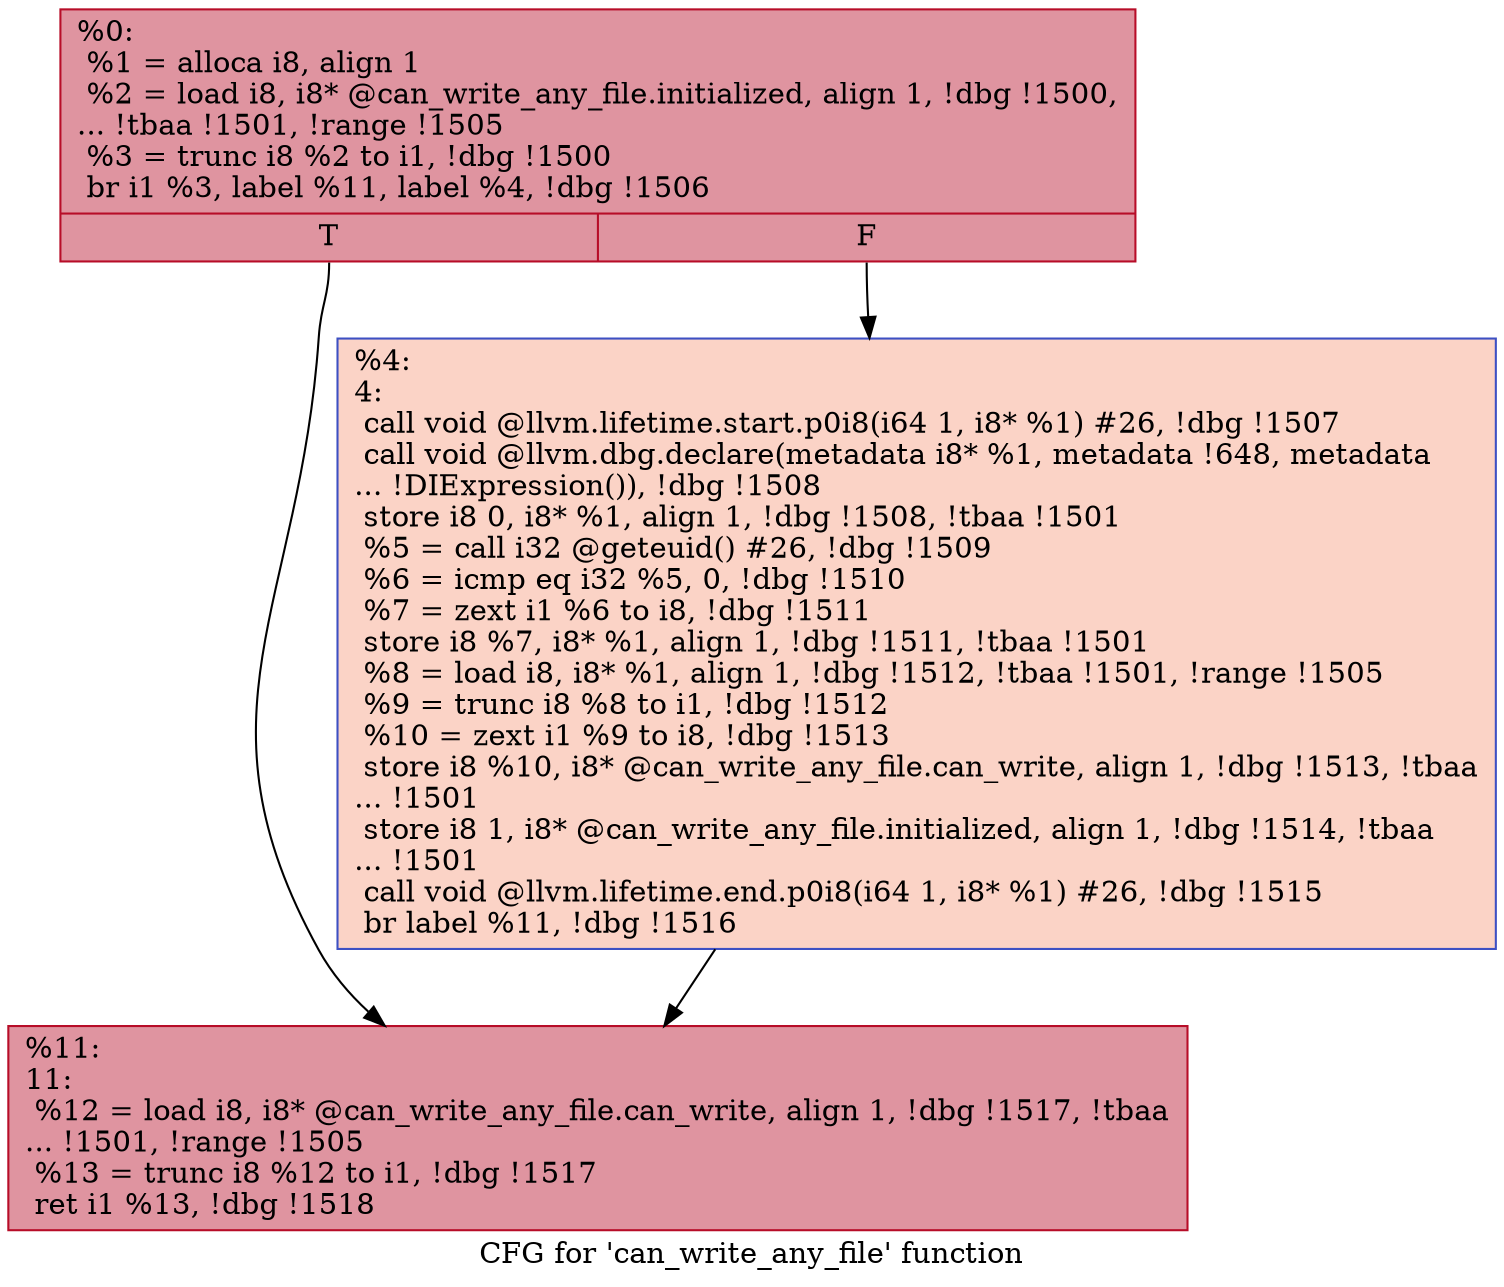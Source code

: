 digraph "CFG for 'can_write_any_file' function" {
	label="CFG for 'can_write_any_file' function";

	Node0x1697fe0 [shape=record,color="#b70d28ff", style=filled, fillcolor="#b70d2870",label="{%0:\l  %1 = alloca i8, align 1\l  %2 = load i8, i8* @can_write_any_file.initialized, align 1, !dbg !1500,\l... !tbaa !1501, !range !1505\l  %3 = trunc i8 %2 to i1, !dbg !1500\l  br i1 %3, label %11, label %4, !dbg !1506\l|{<s0>T|<s1>F}}"];
	Node0x1697fe0:s0 -> Node0x1698080;
	Node0x1697fe0:s1 -> Node0x1698030;
	Node0x1698030 [shape=record,color="#3d50c3ff", style=filled, fillcolor="#f59c7d70",label="{%4:\l4:                                                \l  call void @llvm.lifetime.start.p0i8(i64 1, i8* %1) #26, !dbg !1507\l  call void @llvm.dbg.declare(metadata i8* %1, metadata !648, metadata\l... !DIExpression()), !dbg !1508\l  store i8 0, i8* %1, align 1, !dbg !1508, !tbaa !1501\l  %5 = call i32 @geteuid() #26, !dbg !1509\l  %6 = icmp eq i32 %5, 0, !dbg !1510\l  %7 = zext i1 %6 to i8, !dbg !1511\l  store i8 %7, i8* %1, align 1, !dbg !1511, !tbaa !1501\l  %8 = load i8, i8* %1, align 1, !dbg !1512, !tbaa !1501, !range !1505\l  %9 = trunc i8 %8 to i1, !dbg !1512\l  %10 = zext i1 %9 to i8, !dbg !1513\l  store i8 %10, i8* @can_write_any_file.can_write, align 1, !dbg !1513, !tbaa\l... !1501\l  store i8 1, i8* @can_write_any_file.initialized, align 1, !dbg !1514, !tbaa\l... !1501\l  call void @llvm.lifetime.end.p0i8(i64 1, i8* %1) #26, !dbg !1515\l  br label %11, !dbg !1516\l}"];
	Node0x1698030 -> Node0x1698080;
	Node0x1698080 [shape=record,color="#b70d28ff", style=filled, fillcolor="#b70d2870",label="{%11:\l11:                                               \l  %12 = load i8, i8* @can_write_any_file.can_write, align 1, !dbg !1517, !tbaa\l... !1501, !range !1505\l  %13 = trunc i8 %12 to i1, !dbg !1517\l  ret i1 %13, !dbg !1518\l}"];
}
